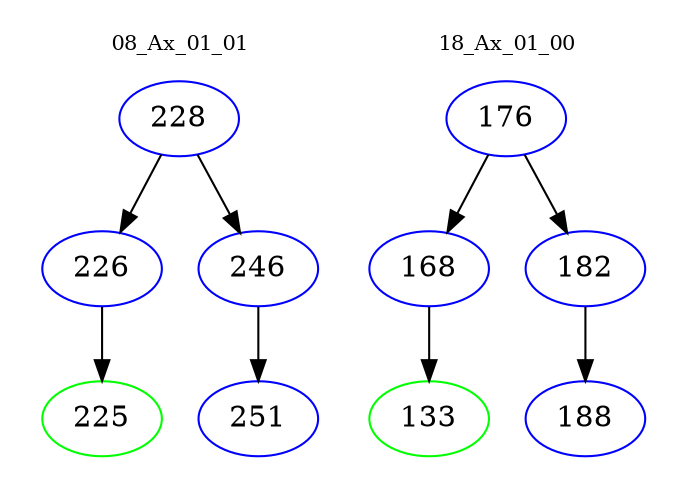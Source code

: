 digraph{
subgraph cluster_0 {
color = white
label = "08_Ax_01_01";
fontsize=10;
T0_228 [label="228", color="blue"]
T0_228 -> T0_226 [color="black"]
T0_226 [label="226", color="blue"]
T0_226 -> T0_225 [color="black"]
T0_225 [label="225", color="green"]
T0_228 -> T0_246 [color="black"]
T0_246 [label="246", color="blue"]
T0_246 -> T0_251 [color="black"]
T0_251 [label="251", color="blue"]
}
subgraph cluster_1 {
color = white
label = "18_Ax_01_00";
fontsize=10;
T1_176 [label="176", color="blue"]
T1_176 -> T1_168 [color="black"]
T1_168 [label="168", color="blue"]
T1_168 -> T1_133 [color="black"]
T1_133 [label="133", color="green"]
T1_176 -> T1_182 [color="black"]
T1_182 [label="182", color="blue"]
T1_182 -> T1_188 [color="black"]
T1_188 [label="188", color="blue"]
}
}
